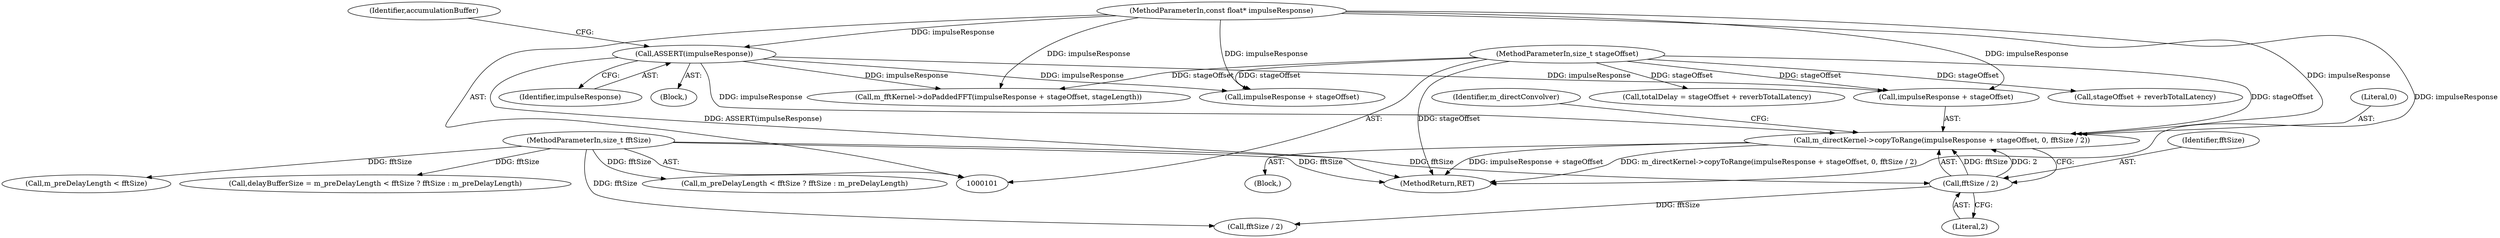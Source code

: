 digraph "1_Chrome_6bdf46c517fd12674ffc61d827dc8987e67f0334@API" {
"1000143" [label="(Call,m_directKernel->copyToRange(impulseResponse + stageOffset, 0, fftSize / 2))"];
"1000113" [label="(Call,ASSERT(impulseResponse))"];
"1000102" [label="(MethodParameterIn,const float* impulseResponse)"];
"1000105" [label="(MethodParameterIn,size_t stageOffset)"];
"1000148" [label="(Call,fftSize / 2)"];
"1000107" [label="(MethodParameterIn,size_t fftSize)"];
"1000223" [label="(Call,m_preDelayLength < fftSize)"];
"1000126" [label="(Call,m_fftKernel->doPaddedFFT(impulseResponse + stageOffset, stageLength))"];
"1000147" [label="(Literal,0)"];
"1000107" [label="(MethodParameterIn,size_t fftSize)"];
"1000148" [label="(Call,fftSize / 2)"];
"1000114" [label="(Identifier,impulseResponse)"];
"1000113" [label="(Call,ASSERT(impulseResponse))"];
"1000112" [label="(Block,)"];
"1000105" [label="(MethodParameterIn,size_t stageOffset)"];
"1000116" [label="(Identifier,accumulationBuffer)"];
"1000220" [label="(Call,delayBufferSize = m_preDelayLength < fftSize ? fftSize : m_preDelayLength)"];
"1000238" [label="(MethodReturn,RET)"];
"1000161" [label="(Call,stageOffset + reverbTotalLatency)"];
"1000137" [label="(Block,)"];
"1000150" [label="(Literal,2)"];
"1000102" [label="(MethodParameterIn,const float* impulseResponse)"];
"1000149" [label="(Identifier,fftSize)"];
"1000144" [label="(Call,impulseResponse + stageOffset)"];
"1000159" [label="(Call,totalDelay = stageOffset + reverbTotalLatency)"];
"1000127" [label="(Call,impulseResponse + stageOffset)"];
"1000152" [label="(Identifier,m_directConvolver)"];
"1000143" [label="(Call,m_directKernel->copyToRange(impulseResponse + stageOffset, 0, fftSize / 2))"];
"1000167" [label="(Call,fftSize / 2)"];
"1000222" [label="(Call,m_preDelayLength < fftSize ? fftSize : m_preDelayLength)"];
"1000143" -> "1000137"  [label="AST: "];
"1000143" -> "1000148"  [label="CFG: "];
"1000144" -> "1000143"  [label="AST: "];
"1000147" -> "1000143"  [label="AST: "];
"1000148" -> "1000143"  [label="AST: "];
"1000152" -> "1000143"  [label="CFG: "];
"1000143" -> "1000238"  [label="DDG: impulseResponse + stageOffset"];
"1000143" -> "1000238"  [label="DDG: m_directKernel->copyToRange(impulseResponse + stageOffset, 0, fftSize / 2)"];
"1000113" -> "1000143"  [label="DDG: impulseResponse"];
"1000102" -> "1000143"  [label="DDG: impulseResponse"];
"1000105" -> "1000143"  [label="DDG: stageOffset"];
"1000148" -> "1000143"  [label="DDG: fftSize"];
"1000148" -> "1000143"  [label="DDG: 2"];
"1000113" -> "1000112"  [label="AST: "];
"1000113" -> "1000114"  [label="CFG: "];
"1000114" -> "1000113"  [label="AST: "];
"1000116" -> "1000113"  [label="CFG: "];
"1000113" -> "1000238"  [label="DDG: ASSERT(impulseResponse)"];
"1000102" -> "1000113"  [label="DDG: impulseResponse"];
"1000113" -> "1000126"  [label="DDG: impulseResponse"];
"1000113" -> "1000127"  [label="DDG: impulseResponse"];
"1000113" -> "1000144"  [label="DDG: impulseResponse"];
"1000102" -> "1000101"  [label="AST: "];
"1000102" -> "1000238"  [label="DDG: impulseResponse"];
"1000102" -> "1000126"  [label="DDG: impulseResponse"];
"1000102" -> "1000127"  [label="DDG: impulseResponse"];
"1000102" -> "1000144"  [label="DDG: impulseResponse"];
"1000105" -> "1000101"  [label="AST: "];
"1000105" -> "1000238"  [label="DDG: stageOffset"];
"1000105" -> "1000126"  [label="DDG: stageOffset"];
"1000105" -> "1000127"  [label="DDG: stageOffset"];
"1000105" -> "1000144"  [label="DDG: stageOffset"];
"1000105" -> "1000159"  [label="DDG: stageOffset"];
"1000105" -> "1000161"  [label="DDG: stageOffset"];
"1000148" -> "1000150"  [label="CFG: "];
"1000149" -> "1000148"  [label="AST: "];
"1000150" -> "1000148"  [label="AST: "];
"1000107" -> "1000148"  [label="DDG: fftSize"];
"1000148" -> "1000167"  [label="DDG: fftSize"];
"1000107" -> "1000101"  [label="AST: "];
"1000107" -> "1000238"  [label="DDG: fftSize"];
"1000107" -> "1000167"  [label="DDG: fftSize"];
"1000107" -> "1000220"  [label="DDG: fftSize"];
"1000107" -> "1000223"  [label="DDG: fftSize"];
"1000107" -> "1000222"  [label="DDG: fftSize"];
}
